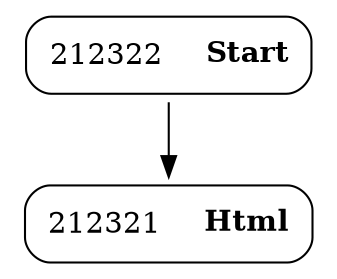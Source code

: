 digraph ast {
node [shape=none];
212322 [label=<<TABLE border='1' cellspacing='0' cellpadding='10' style='rounded' ><TR><TD border='0'>212322</TD><TD border='0'><B>Start</B></TD></TR></TABLE>>];
212322 -> 212321 [weight=2];
212321 [label=<<TABLE border='1' cellspacing='0' cellpadding='10' style='rounded' ><TR><TD border='0'>212321</TD><TD border='0'><B>Html</B></TD></TR></TABLE>>];
}
